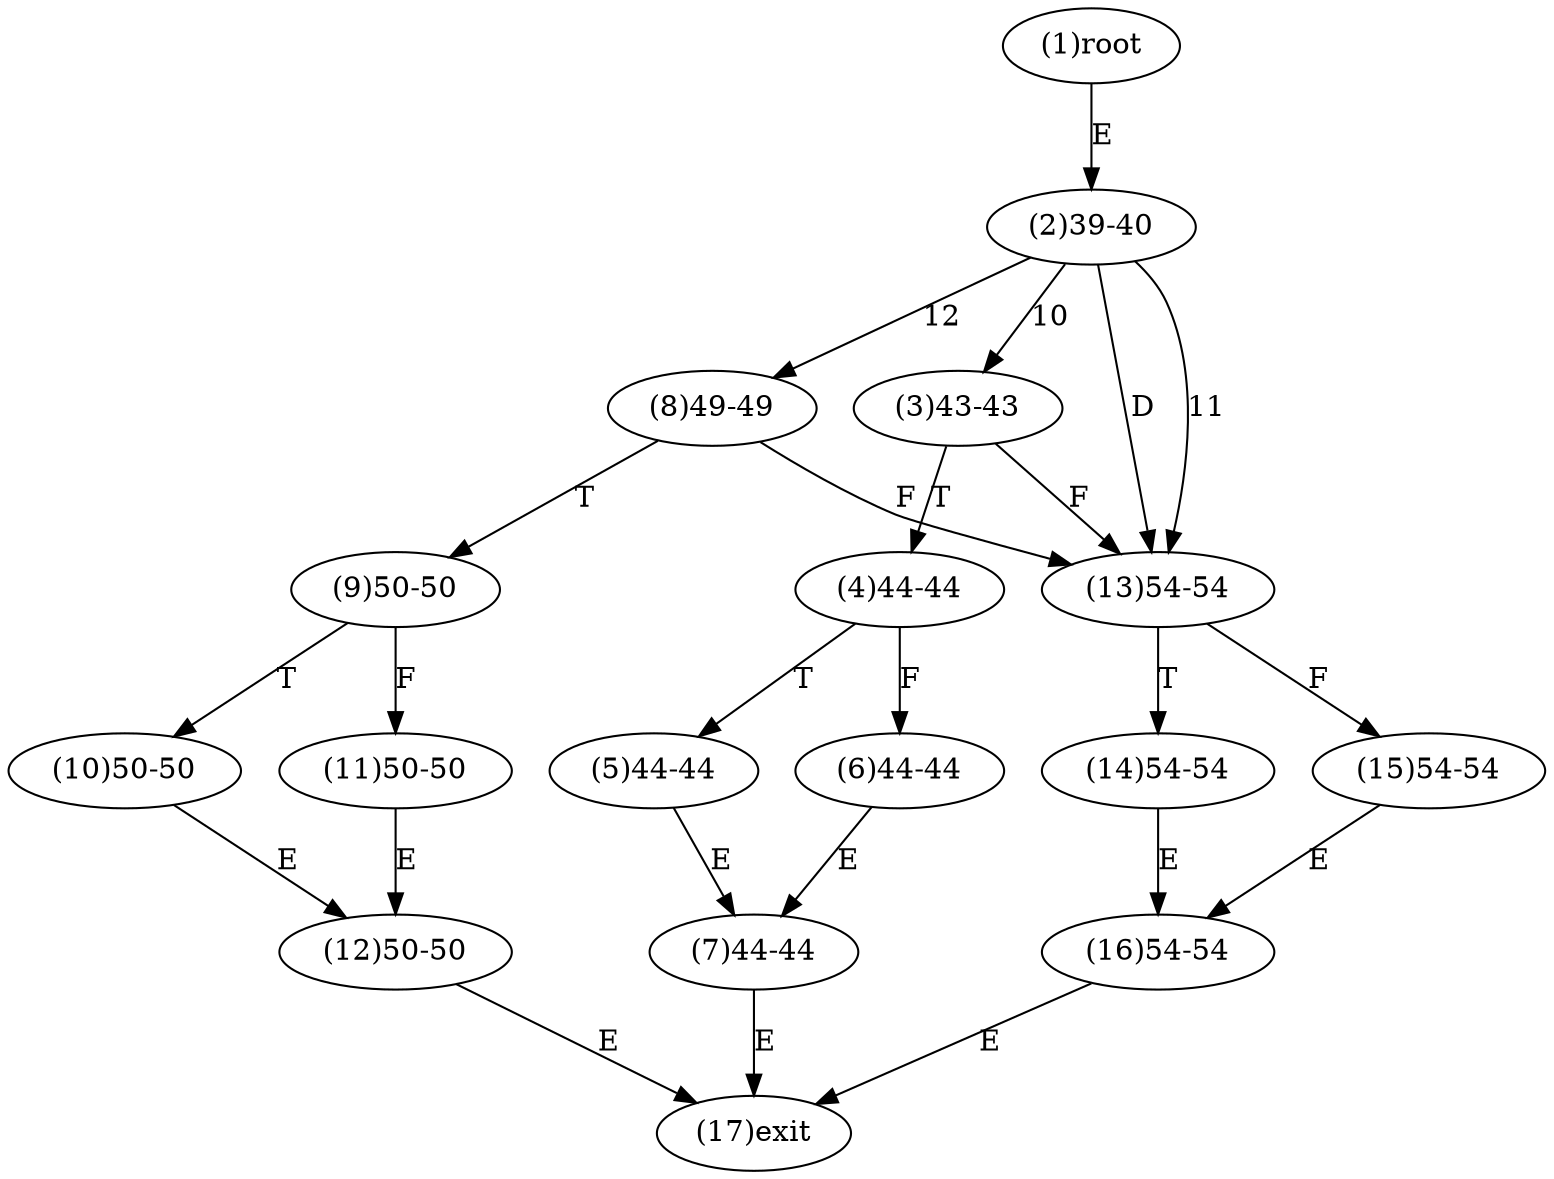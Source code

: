 digraph "" { 
1[ label="(1)root"];
2[ label="(2)39-40"];
3[ label="(3)43-43"];
4[ label="(4)44-44"];
5[ label="(5)44-44"];
6[ label="(6)44-44"];
7[ label="(7)44-44"];
8[ label="(8)49-49"];
9[ label="(9)50-50"];
10[ label="(10)50-50"];
11[ label="(11)50-50"];
12[ label="(12)50-50"];
13[ label="(13)54-54"];
14[ label="(14)54-54"];
15[ label="(15)54-54"];
17[ label="(17)exit"];
16[ label="(16)54-54"];
1->2[ label="E"];
2->3[ label="10"];
2->13[ label="11"];
2->8[ label="12"];
2->13[ label="D"];
3->13[ label="F"];
3->4[ label="T"];
4->6[ label="F"];
4->5[ label="T"];
5->7[ label="E"];
6->7[ label="E"];
7->17[ label="E"];
8->13[ label="F"];
8->9[ label="T"];
9->11[ label="F"];
9->10[ label="T"];
10->12[ label="E"];
11->12[ label="E"];
12->17[ label="E"];
13->15[ label="F"];
13->14[ label="T"];
14->16[ label="E"];
15->16[ label="E"];
16->17[ label="E"];
}